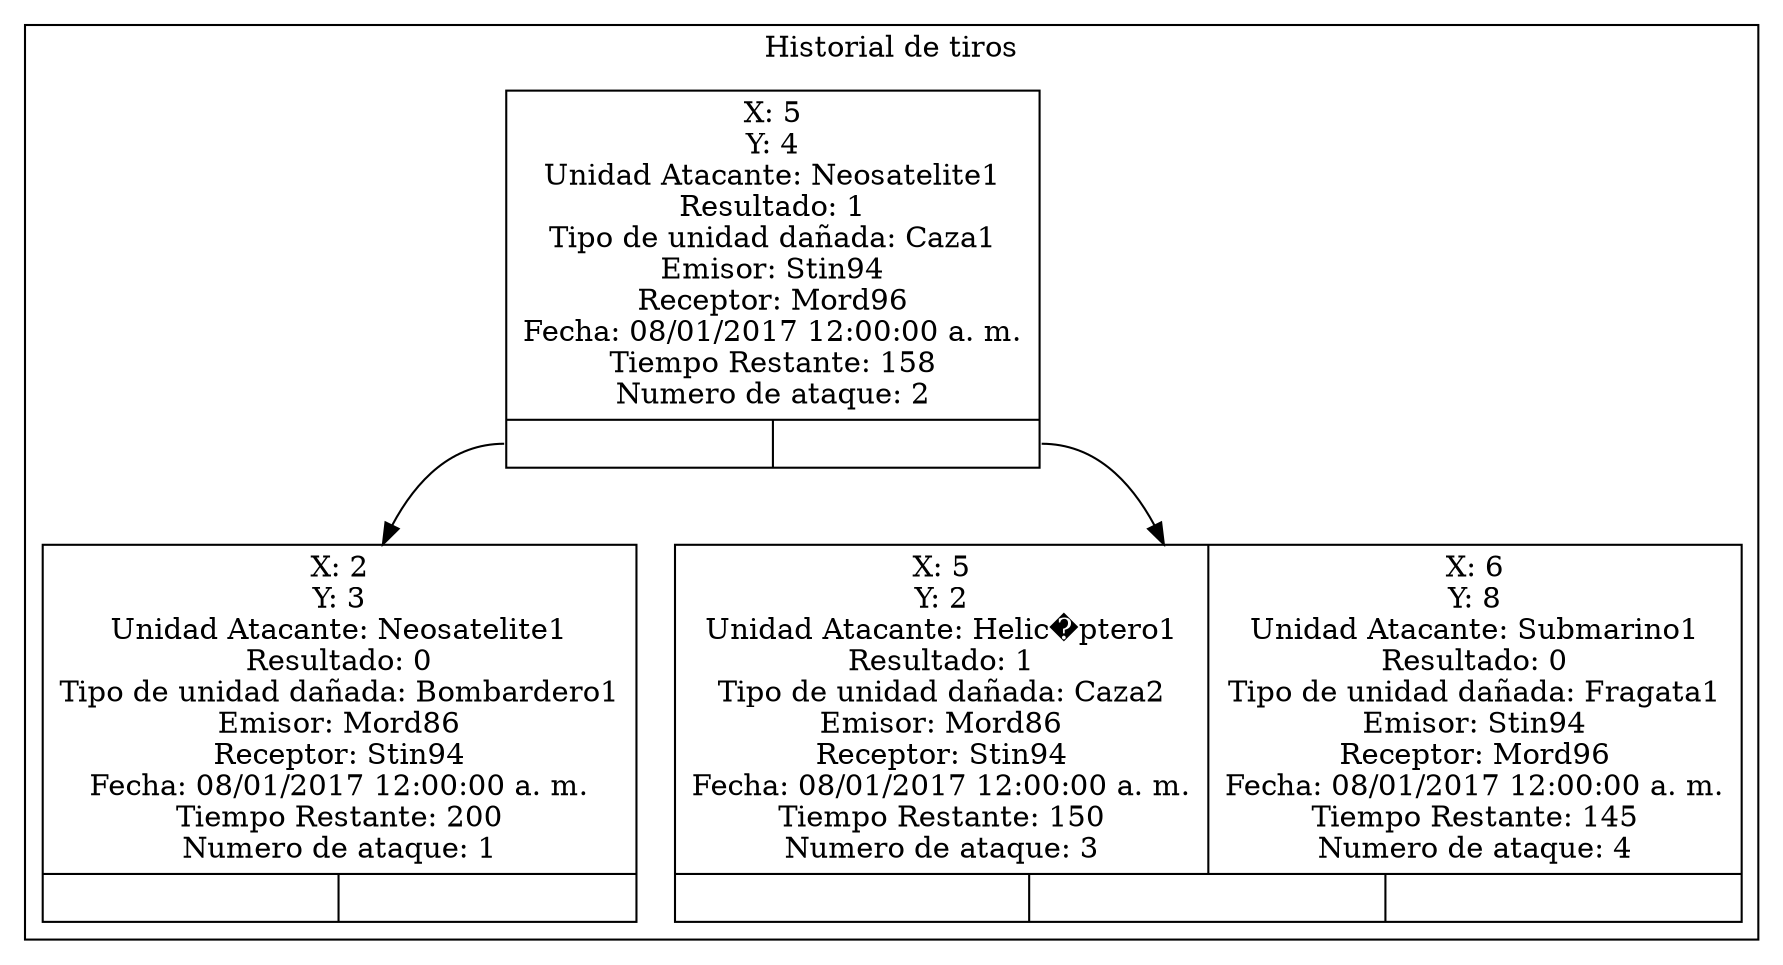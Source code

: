 digraph{
node[shape = record];
subgraph clusterHistorial{
label = "Historial de tiros"
ab0[label = "{{X: 5\nY: 4\nUnidad Atacante: Neosatelite1\nResultado: 1\nTipo de unidad dañada: Caza1\nEmisor: Stin94\nReceptor: Mord96\nFecha: 08/01/2017 12:00:00 a. m.\nTiempo Restante: 158\nNumero de ataque: 2}|{<f0>|<f1>}}"];
ab0:<f0>->ab00;
ab00[label = "{{X: 2\nY: 3\nUnidad Atacante: Neosatelite1\nResultado: 0\nTipo de unidad dañada: Bombardero1\nEmisor: Mord86\nReceptor: Stin94\nFecha: 08/01/2017 12:00:00 a. m.\nTiempo Restante: 200\nNumero de ataque: 1}|{<f0>|<f1>}}"];
ab0:<f1>->ab01;
ab01[label = "{{X: 5\nY: 2\nUnidad Atacante: Helic�ptero1\nResultado: 1\nTipo de unidad dañada: Caza2\nEmisor: Mord86\nReceptor: Stin94\nFecha: 08/01/2017 12:00:00 a. m.\nTiempo Restante: 150\nNumero de ataque: 3|X: 6\nY: 8\nUnidad Atacante: Submarino1\nResultado: 0\nTipo de unidad dañada: Fragata1\nEmisor: Stin94\nReceptor: Mord96\nFecha: 08/01/2017 12:00:00 a. m.\nTiempo Restante: 145\nNumero de ataque: 4}|{<f0>|<f1>|<f2>}}"];
}
}
